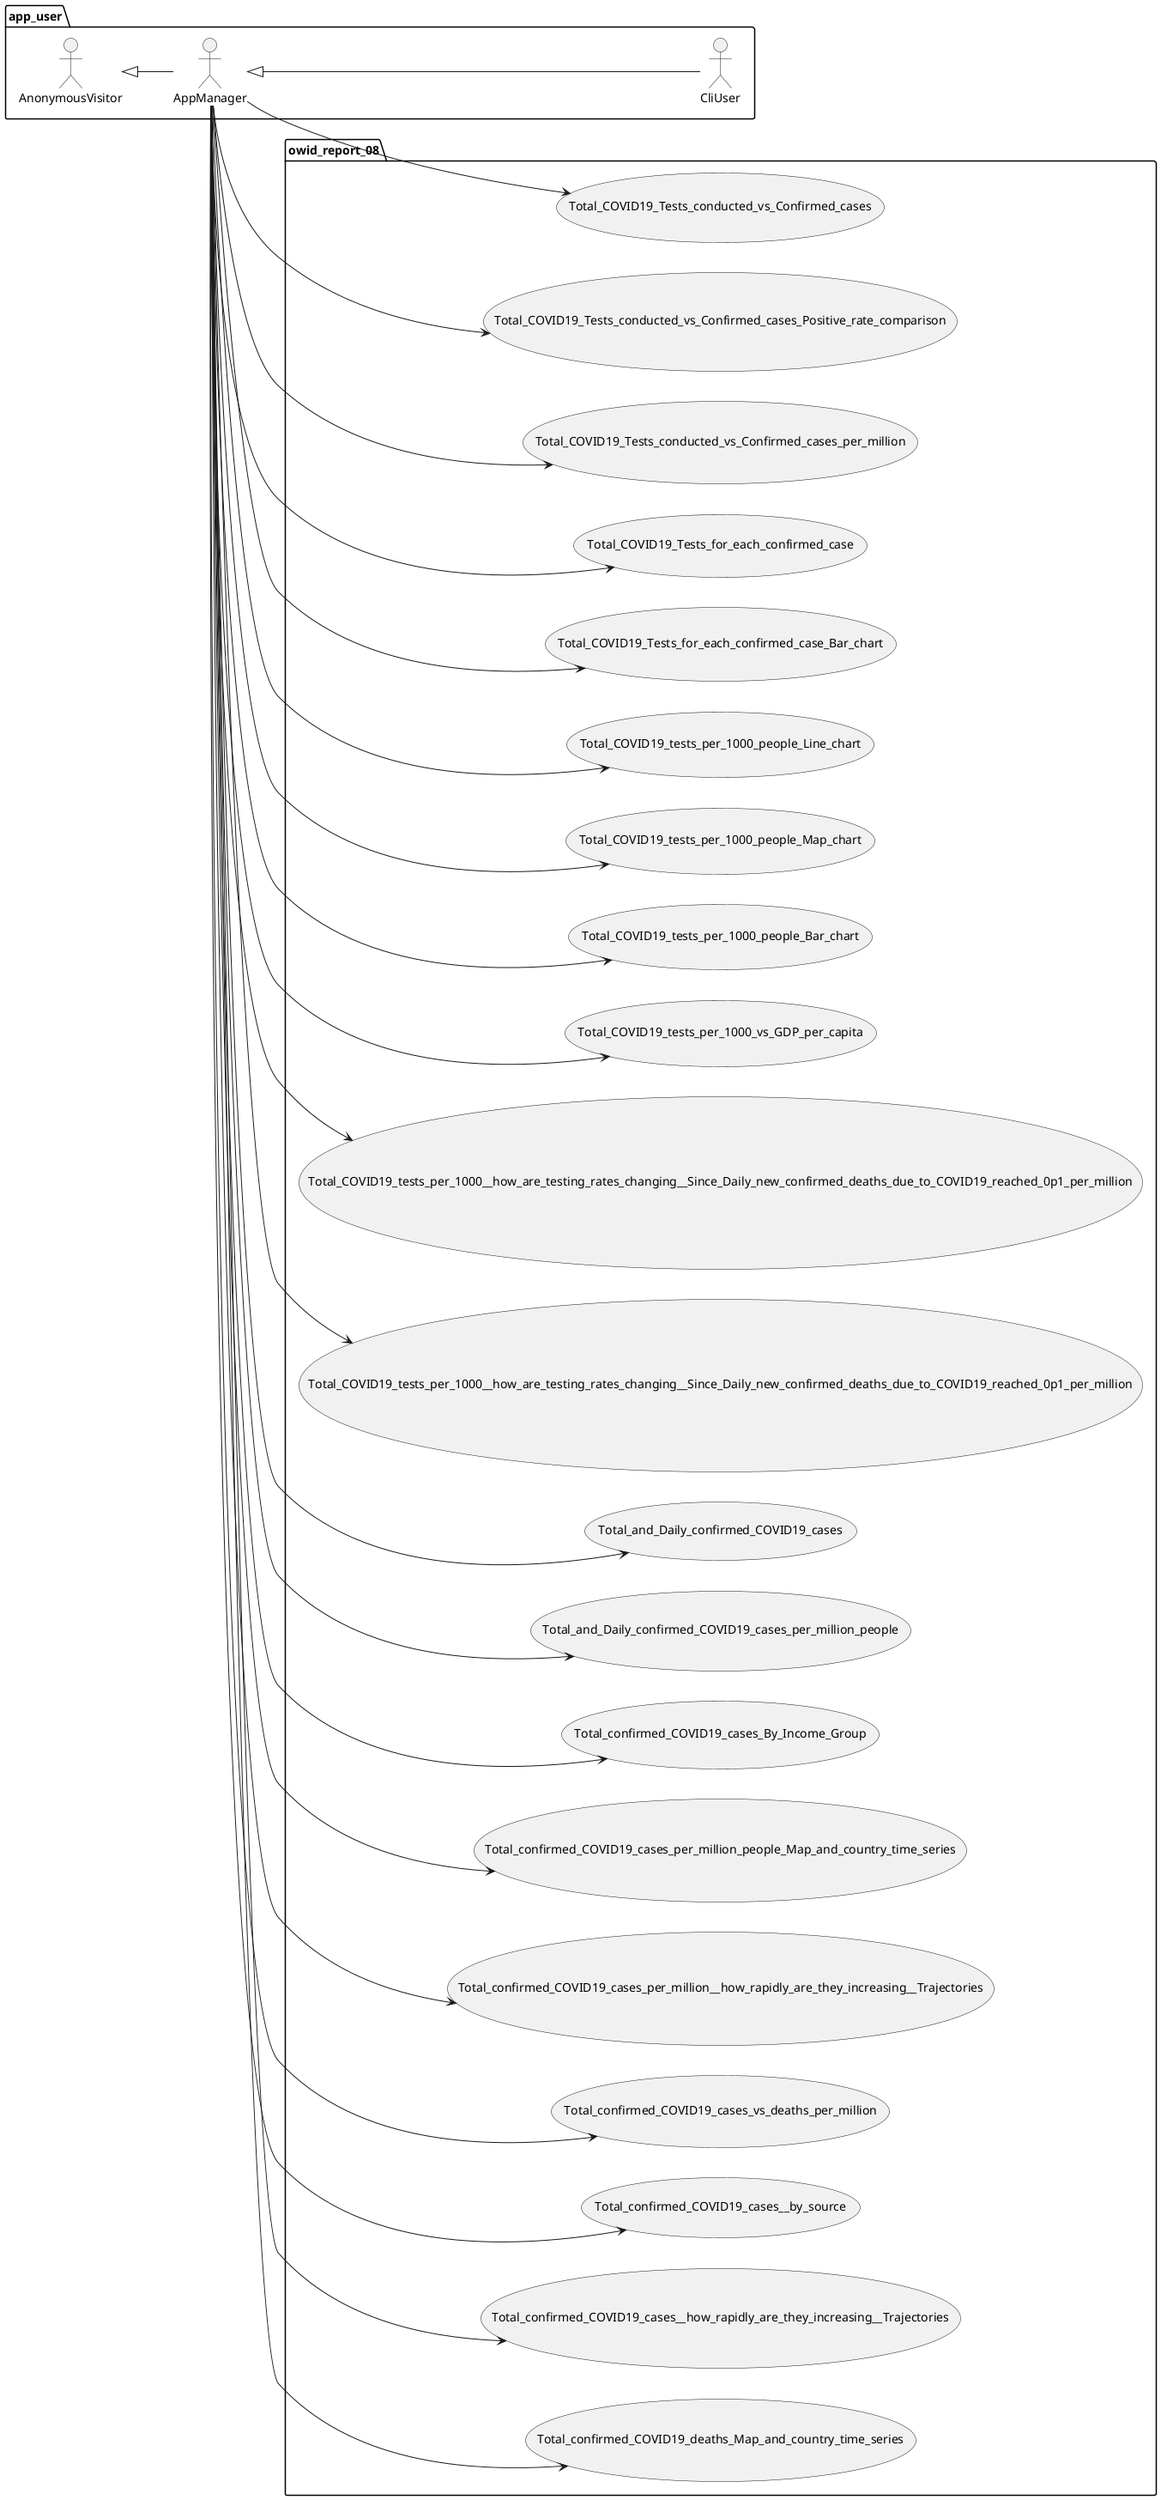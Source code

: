 @startuml
left to right direction

package app_user {
	actor AnonymousVisitor as av
	actor AppManager as am
	actor CliUser as cu

	av <|-- am
	am <|-- cu
}

package owid_report_08 {
    usecase Total_COVID19_Tests_conducted_vs_Confirmed_cases as UC340
    usecase Total_COVID19_Tests_conducted_vs_Confirmed_cases_Positive_rate_comparison as UC341
    usecase Total_COVID19_Tests_conducted_vs_Confirmed_cases_per_million as UC342
    usecase Total_COVID19_Tests_for_each_confirmed_case as UC343
    usecase Total_COVID19_Tests_for_each_confirmed_case_Bar_chart as UC344
    usecase Total_COVID19_tests_per_1000_people_Line_chart as UC345
    usecase Total_COVID19_tests_per_1000_people_Map_chart as UC346
    usecase Total_COVID19_tests_per_1000_people_Bar_chart as UC347
    usecase Total_COVID19_tests_per_1000_vs_GDP_per_capita as UC348
    usecase Total_COVID19_tests_per_1000__how_are_testing_rates_changing__Since_Daily_new_confirmed_deaths_due_to_COVID19_reached_0p1_per_million as UC349
    usecase Total_COVID19_tests_per_1000__how_are_testing_rates_changing__Since_Daily_new_confirmed_deaths_due_to_COVID19_reached_0p1_per_million as UC350
    usecase Total_and_Daily_confirmed_COVID19_cases as UC351
    usecase Total_and_Daily_confirmed_COVID19_cases_per_million_people as UC352
    usecase Total_confirmed_COVID19_cases_By_Income_Group as UC353
    usecase Total_confirmed_COVID19_cases_per_million_people_Map_and_country_time_series as UC354
    usecase Total_confirmed_COVID19_cases_per_million__how_rapidly_are_they_increasing__Trajectories as UC355
    usecase Total_confirmed_COVID19_cases_vs_deaths_per_million as UC356
    usecase Total_confirmed_COVID19_cases__by_source as UC357
    usecase Total_confirmed_COVID19_cases__how_rapidly_are_they_increasing__Trajectories as UC358
    usecase Total_confirmed_COVID19_deaths_Map_and_country_time_series as UC359
}
am --> UC340
am --> UC341
am --> UC342
am --> UC343
am --> UC344
am --> UC345
am --> UC346
am --> UC347
am --> UC348
am --> UC349
am --> UC350
am --> UC351
am --> UC352
am --> UC353
am --> UC354
am --> UC355
am --> UC356
am --> UC357
am --> UC358
am --> UC359
@enduml
